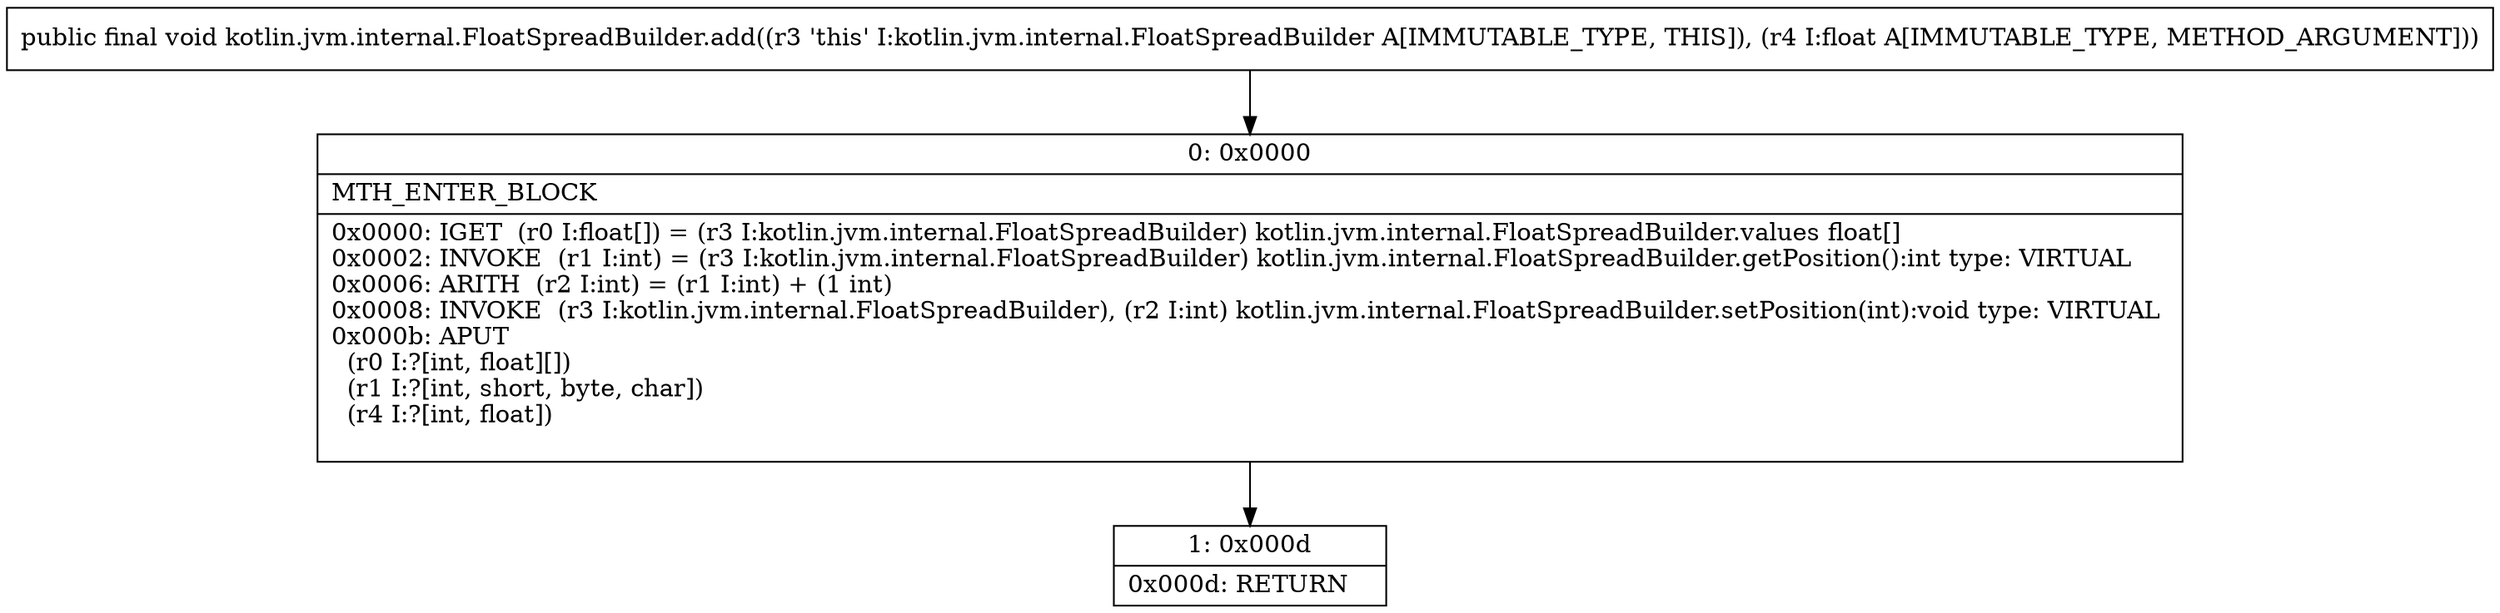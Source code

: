 digraph "CFG forkotlin.jvm.internal.FloatSpreadBuilder.add(F)V" {
Node_0 [shape=record,label="{0\:\ 0x0000|MTH_ENTER_BLOCK\l|0x0000: IGET  (r0 I:float[]) = (r3 I:kotlin.jvm.internal.FloatSpreadBuilder) kotlin.jvm.internal.FloatSpreadBuilder.values float[] \l0x0002: INVOKE  (r1 I:int) = (r3 I:kotlin.jvm.internal.FloatSpreadBuilder) kotlin.jvm.internal.FloatSpreadBuilder.getPosition():int type: VIRTUAL \l0x0006: ARITH  (r2 I:int) = (r1 I:int) + (1 int) \l0x0008: INVOKE  (r3 I:kotlin.jvm.internal.FloatSpreadBuilder), (r2 I:int) kotlin.jvm.internal.FloatSpreadBuilder.setPosition(int):void type: VIRTUAL \l0x000b: APUT  \l  (r0 I:?[int, float][])\l  (r1 I:?[int, short, byte, char])\l  (r4 I:?[int, float])\l \l}"];
Node_1 [shape=record,label="{1\:\ 0x000d|0x000d: RETURN   \l}"];
MethodNode[shape=record,label="{public final void kotlin.jvm.internal.FloatSpreadBuilder.add((r3 'this' I:kotlin.jvm.internal.FloatSpreadBuilder A[IMMUTABLE_TYPE, THIS]), (r4 I:float A[IMMUTABLE_TYPE, METHOD_ARGUMENT])) }"];
MethodNode -> Node_0;
Node_0 -> Node_1;
}

